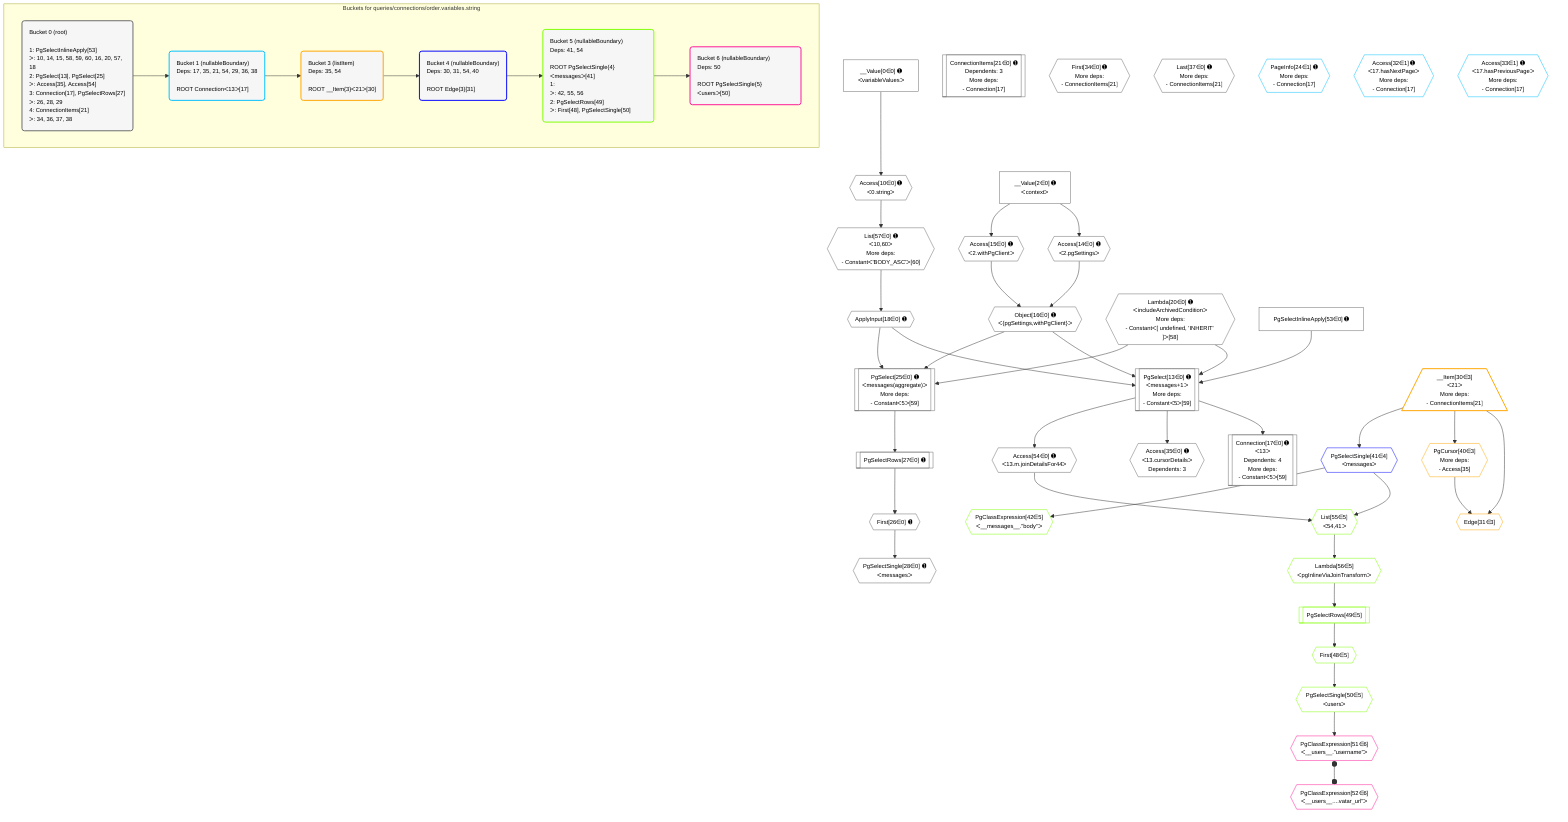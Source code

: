 %%{init: {'themeVariables': { 'fontSize': '12px'}}}%%
graph TD
    classDef path fill:#eee,stroke:#000,color:#000
    classDef plan fill:#fff,stroke-width:1px,color:#000
    classDef itemplan fill:#fff,stroke-width:2px,color:#000
    classDef unbatchedplan fill:#dff,stroke-width:1px,color:#000
    classDef sideeffectplan fill:#fcc,stroke-width:2px,color:#000
    classDef bucket fill:#f6f6f6,color:#000,stroke-width:2px,text-align:left

    subgraph "Buckets for queries/connections/order.variables.string"
    Bucket0("Bucket 0 (root)<br /><br />1: PgSelectInlineApply[53]<br />ᐳ: 10, 14, 15, 58, 59, 60, 16, 20, 57, 18<br />2: PgSelect[13], PgSelect[25]<br />ᐳ: Access[35], Access[54]<br />3: Connection[17], PgSelectRows[27]<br />ᐳ: 26, 28, 29<br />4: ConnectionItems[21]<br />ᐳ: 34, 36, 37, 38"):::bucket
    Bucket1("Bucket 1 (nullableBoundary)<br />Deps: 17, 35, 21, 54, 29, 36, 38<br /><br />ROOT Connectionᐸ13ᐳ[17]"):::bucket
    Bucket3("Bucket 3 (listItem)<br />Deps: 35, 54<br /><br />ROOT __Item{3}ᐸ21ᐳ[30]"):::bucket
    Bucket4("Bucket 4 (nullableBoundary)<br />Deps: 30, 31, 54, 40<br /><br />ROOT Edge{3}[31]"):::bucket
    Bucket5("Bucket 5 (nullableBoundary)<br />Deps: 41, 54<br /><br />ROOT PgSelectSingle{4}ᐸmessagesᐳ[41]<br />1: <br />ᐳ: 42, 55, 56<br />2: PgSelectRows[49]<br />ᐳ: First[48], PgSelectSingle[50]"):::bucket
    Bucket6("Bucket 6 (nullableBoundary)<br />Deps: 50<br /><br />ROOT PgSelectSingle{5}ᐸusersᐳ[50]"):::bucket
    end
    Bucket0 --> Bucket1
    Bucket1 --> Bucket3
    Bucket3 --> Bucket4
    Bucket4 --> Bucket5
    Bucket5 --> Bucket6

    %% plan dependencies
    PgSelect13[["PgSelect[13∈0] ➊<br />ᐸmessages+1ᐳ<br />More deps:<br />- Constantᐸ5ᐳ[59]"]]:::plan
    Object16{{"Object[16∈0] ➊<br />ᐸ{pgSettings,withPgClient}ᐳ"}}:::plan
    ApplyInput18{{"ApplyInput[18∈0] ➊"}}:::plan
    Lambda20{{"Lambda[20∈0] ➊<br />ᐸincludeArchivedConditionᐳ<br />More deps:<br />- Constantᐸ[ undefined, 'INHERIT' ]ᐳ[58]"}}:::plan
    PgSelectInlineApply53["PgSelectInlineApply[53∈0] ➊"]:::plan
    Object16 & ApplyInput18 & Lambda20 & PgSelectInlineApply53 --> PgSelect13
    PgSelect25[["PgSelect[25∈0] ➊<br />ᐸmessages(aggregate)ᐳ<br />More deps:<br />- Constantᐸ5ᐳ[59]"]]:::plan
    Object16 & ApplyInput18 & Lambda20 --> PgSelect25
    Access14{{"Access[14∈0] ➊<br />ᐸ2.pgSettingsᐳ"}}:::plan
    Access15{{"Access[15∈0] ➊<br />ᐸ2.withPgClientᐳ"}}:::plan
    Access14 & Access15 --> Object16
    Connection17[["Connection[17∈0] ➊<br />ᐸ13ᐳ<br />Dependents: 4<br />More deps:<br />- Constantᐸ5ᐳ[59]"]]:::plan
    PgSelect13 --> Connection17
    List57{{"List[57∈0] ➊<br />ᐸ10,60ᐳ<br />More deps:<br />- Constantᐸ'BODY_ASC'ᐳ[60]"}}:::plan
    Access10{{"Access[10∈0] ➊<br />ᐸ0.stringᐳ"}}:::plan
    Access10 --> List57
    __Value0["__Value[0∈0] ➊<br />ᐸvariableValuesᐳ"]:::plan
    __Value0 --> Access10
    __Value2["__Value[2∈0] ➊<br />ᐸcontextᐳ"]:::plan
    __Value2 --> Access14
    __Value2 --> Access15
    List57 --> ApplyInput18
    ConnectionItems21[["ConnectionItems[21∈0] ➊<br />Dependents: 3<br />More deps:<br />- Connection[17]"]]:::plan
    First26{{"First[26∈0] ➊"}}:::plan
    PgSelectRows27[["PgSelectRows[27∈0] ➊"]]:::plan
    PgSelectRows27 --> First26
    PgSelect25 --> PgSelectRows27
    PgSelectSingle28{{"PgSelectSingle[28∈0] ➊<br />ᐸmessagesᐳ"}}:::plan
    First26 --> PgSelectSingle28
    First34{{"First[34∈0] ➊<br />More deps:<br />- ConnectionItems[21]"}}:::plan
    Access35{{"Access[35∈0] ➊<br />ᐸ13.cursorDetailsᐳ<br />Dependents: 3"}}:::plan
    PgSelect13 --> Access35
    Last37{{"Last[37∈0] ➊<br />More deps:<br />- ConnectionItems[21]"}}:::plan
    Access54{{"Access[54∈0] ➊<br />ᐸ13.m.joinDetailsFor44ᐳ"}}:::plan
    PgSelect13 --> Access54
    PageInfo24{{"PageInfo[24∈1] ➊<br />More deps:<br />- Connection[17]"}}:::plan
    Access32{{"Access[32∈1] ➊<br />ᐸ17.hasNextPageᐳ<br />More deps:<br />- Connection[17]"}}:::plan
    Access33{{"Access[33∈1] ➊<br />ᐸ17.hasPreviousPageᐳ<br />More deps:<br />- Connection[17]"}}:::plan
    Edge31{{"Edge[31∈3]"}}:::plan
    __Item30[/"__Item[30∈3]<br />ᐸ21ᐳ<br />More deps:<br />- ConnectionItems[21]"\]:::itemplan
    PgCursor40{{"PgCursor[40∈3]<br />More deps:<br />- Access[35]"}}:::plan
    __Item30 & PgCursor40 --> Edge31
    __Item30 --> PgCursor40
    PgSelectSingle41{{"PgSelectSingle[41∈4]<br />ᐸmessagesᐳ"}}:::plan
    __Item30 --> PgSelectSingle41
    List55{{"List[55∈5]<br />ᐸ54,41ᐳ"}}:::plan
    Access54 & PgSelectSingle41 --> List55
    PgClassExpression42{{"PgClassExpression[42∈5]<br />ᐸ__messages__.”body”ᐳ"}}:::plan
    PgSelectSingle41 --> PgClassExpression42
    First48{{"First[48∈5]"}}:::plan
    PgSelectRows49[["PgSelectRows[49∈5]"]]:::plan
    PgSelectRows49 --> First48
    Lambda56{{"Lambda[56∈5]<br />ᐸpgInlineViaJoinTransformᐳ"}}:::plan
    Lambda56 --> PgSelectRows49
    PgSelectSingle50{{"PgSelectSingle[50∈5]<br />ᐸusersᐳ"}}:::plan
    First48 --> PgSelectSingle50
    List55 --> Lambda56
    PgClassExpression51{{"PgClassExpression[51∈6]<br />ᐸ__users__.”username”ᐳ"}}:::plan
    PgSelectSingle50 --> PgClassExpression51
    PgClassExpression52{{"PgClassExpression[52∈6]<br />ᐸ__users__....vatar_url”ᐳ"}}:::plan
    PgClassExpression51 o--o PgClassExpression52

    %% define steps
    classDef bucket0 stroke:#696969
    class Bucket0,__Value0,__Value2,Access10,PgSelect13,Access14,Access15,Object16,Connection17,ApplyInput18,Lambda20,ConnectionItems21,PgSelect25,First26,PgSelectRows27,PgSelectSingle28,First34,Access35,Last37,PgSelectInlineApply53,Access54,List57 bucket0
    classDef bucket1 stroke:#00bfff
    class Bucket1,PageInfo24,Access32,Access33 bucket1
    classDef bucket3 stroke:#ffa500
    class Bucket3,__Item30,Edge31,PgCursor40 bucket3
    classDef bucket4 stroke:#0000ff
    class Bucket4,PgSelectSingle41 bucket4
    classDef bucket5 stroke:#7fff00
    class Bucket5,PgClassExpression42,First48,PgSelectRows49,PgSelectSingle50,List55,Lambda56 bucket5
    classDef bucket6 stroke:#ff1493
    class Bucket6,PgClassExpression51,PgClassExpression52 bucket6